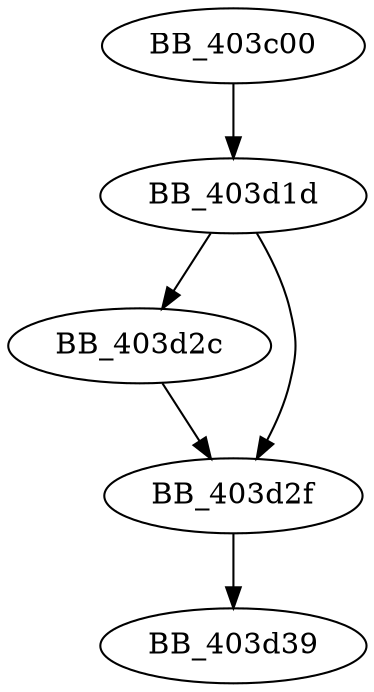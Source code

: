 DiGraph sub_403C00{
BB_403c00->BB_403d1d
BB_403d1d->BB_403d2c
BB_403d1d->BB_403d2f
BB_403d2c->BB_403d2f
BB_403d2f->BB_403d39
}
